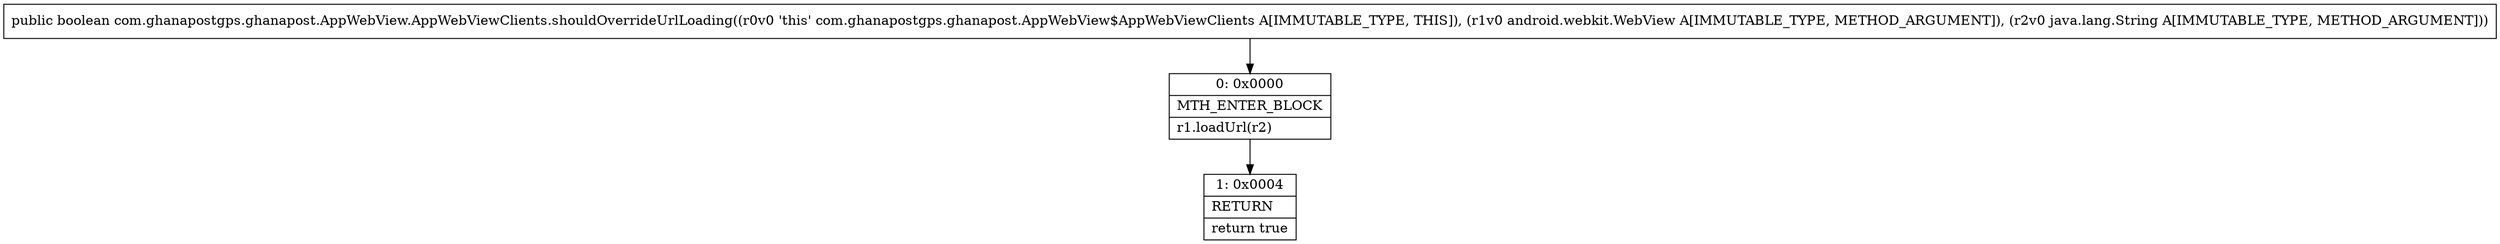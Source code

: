 digraph "CFG forcom.ghanapostgps.ghanapost.AppWebView.AppWebViewClients.shouldOverrideUrlLoading(Landroid\/webkit\/WebView;Ljava\/lang\/String;)Z" {
Node_0 [shape=record,label="{0\:\ 0x0000|MTH_ENTER_BLOCK\l|r1.loadUrl(r2)\l}"];
Node_1 [shape=record,label="{1\:\ 0x0004|RETURN\l|return true\l}"];
MethodNode[shape=record,label="{public boolean com.ghanapostgps.ghanapost.AppWebView.AppWebViewClients.shouldOverrideUrlLoading((r0v0 'this' com.ghanapostgps.ghanapost.AppWebView$AppWebViewClients A[IMMUTABLE_TYPE, THIS]), (r1v0 android.webkit.WebView A[IMMUTABLE_TYPE, METHOD_ARGUMENT]), (r2v0 java.lang.String A[IMMUTABLE_TYPE, METHOD_ARGUMENT])) }"];
MethodNode -> Node_0;
Node_0 -> Node_1;
}

